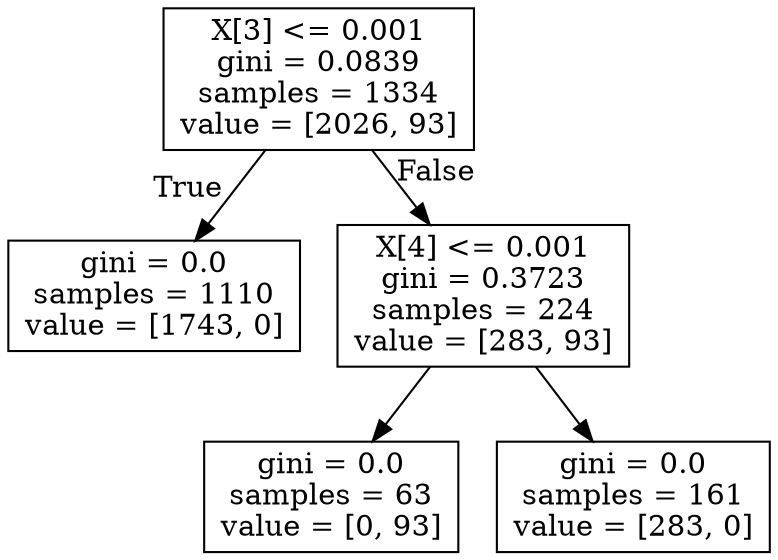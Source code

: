 digraph Tree {
node [shape=box] ;
0 [label="X[3] <= 0.001\ngini = 0.0839\nsamples = 1334\nvalue = [2026, 93]"] ;
1 [label="gini = 0.0\nsamples = 1110\nvalue = [1743, 0]"] ;
0 -> 1 [labeldistance=2.5, labelangle=45, headlabel="True"] ;
2 [label="X[4] <= 0.001\ngini = 0.3723\nsamples = 224\nvalue = [283, 93]"] ;
0 -> 2 [labeldistance=2.5, labelangle=-45, headlabel="False"] ;
3 [label="gini = 0.0\nsamples = 63\nvalue = [0, 93]"] ;
2 -> 3 ;
4 [label="gini = 0.0\nsamples = 161\nvalue = [283, 0]"] ;
2 -> 4 ;
}